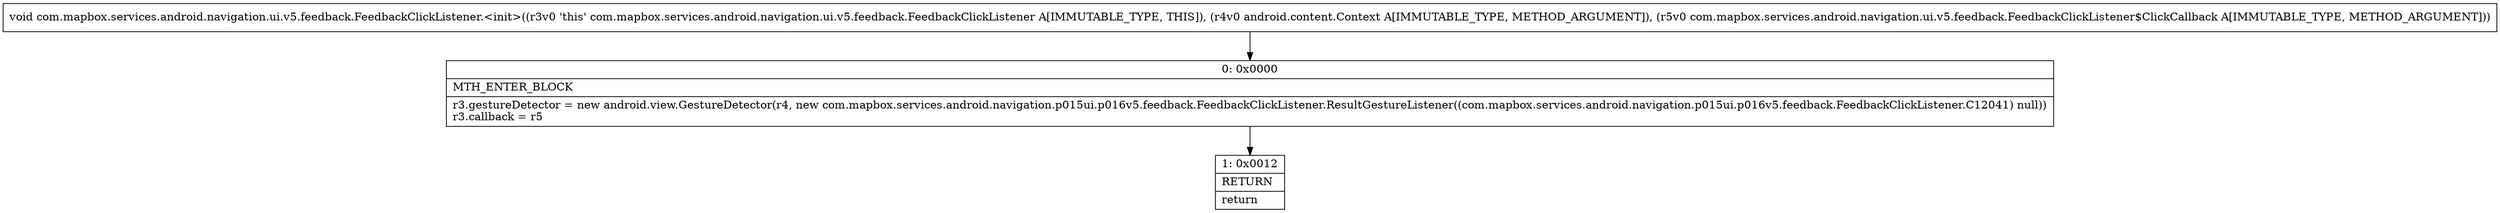 digraph "CFG forcom.mapbox.services.android.navigation.ui.v5.feedback.FeedbackClickListener.\<init\>(Landroid\/content\/Context;Lcom\/mapbox\/services\/android\/navigation\/ui\/v5\/feedback\/FeedbackClickListener$ClickCallback;)V" {
Node_0 [shape=record,label="{0\:\ 0x0000|MTH_ENTER_BLOCK\l|r3.gestureDetector = new android.view.GestureDetector(r4, new com.mapbox.services.android.navigation.p015ui.p016v5.feedback.FeedbackClickListener.ResultGestureListener((com.mapbox.services.android.navigation.p015ui.p016v5.feedback.FeedbackClickListener.C12041) null))\lr3.callback = r5\l}"];
Node_1 [shape=record,label="{1\:\ 0x0012|RETURN\l|return\l}"];
MethodNode[shape=record,label="{void com.mapbox.services.android.navigation.ui.v5.feedback.FeedbackClickListener.\<init\>((r3v0 'this' com.mapbox.services.android.navigation.ui.v5.feedback.FeedbackClickListener A[IMMUTABLE_TYPE, THIS]), (r4v0 android.content.Context A[IMMUTABLE_TYPE, METHOD_ARGUMENT]), (r5v0 com.mapbox.services.android.navigation.ui.v5.feedback.FeedbackClickListener$ClickCallback A[IMMUTABLE_TYPE, METHOD_ARGUMENT])) }"];
MethodNode -> Node_0;
Node_0 -> Node_1;
}

